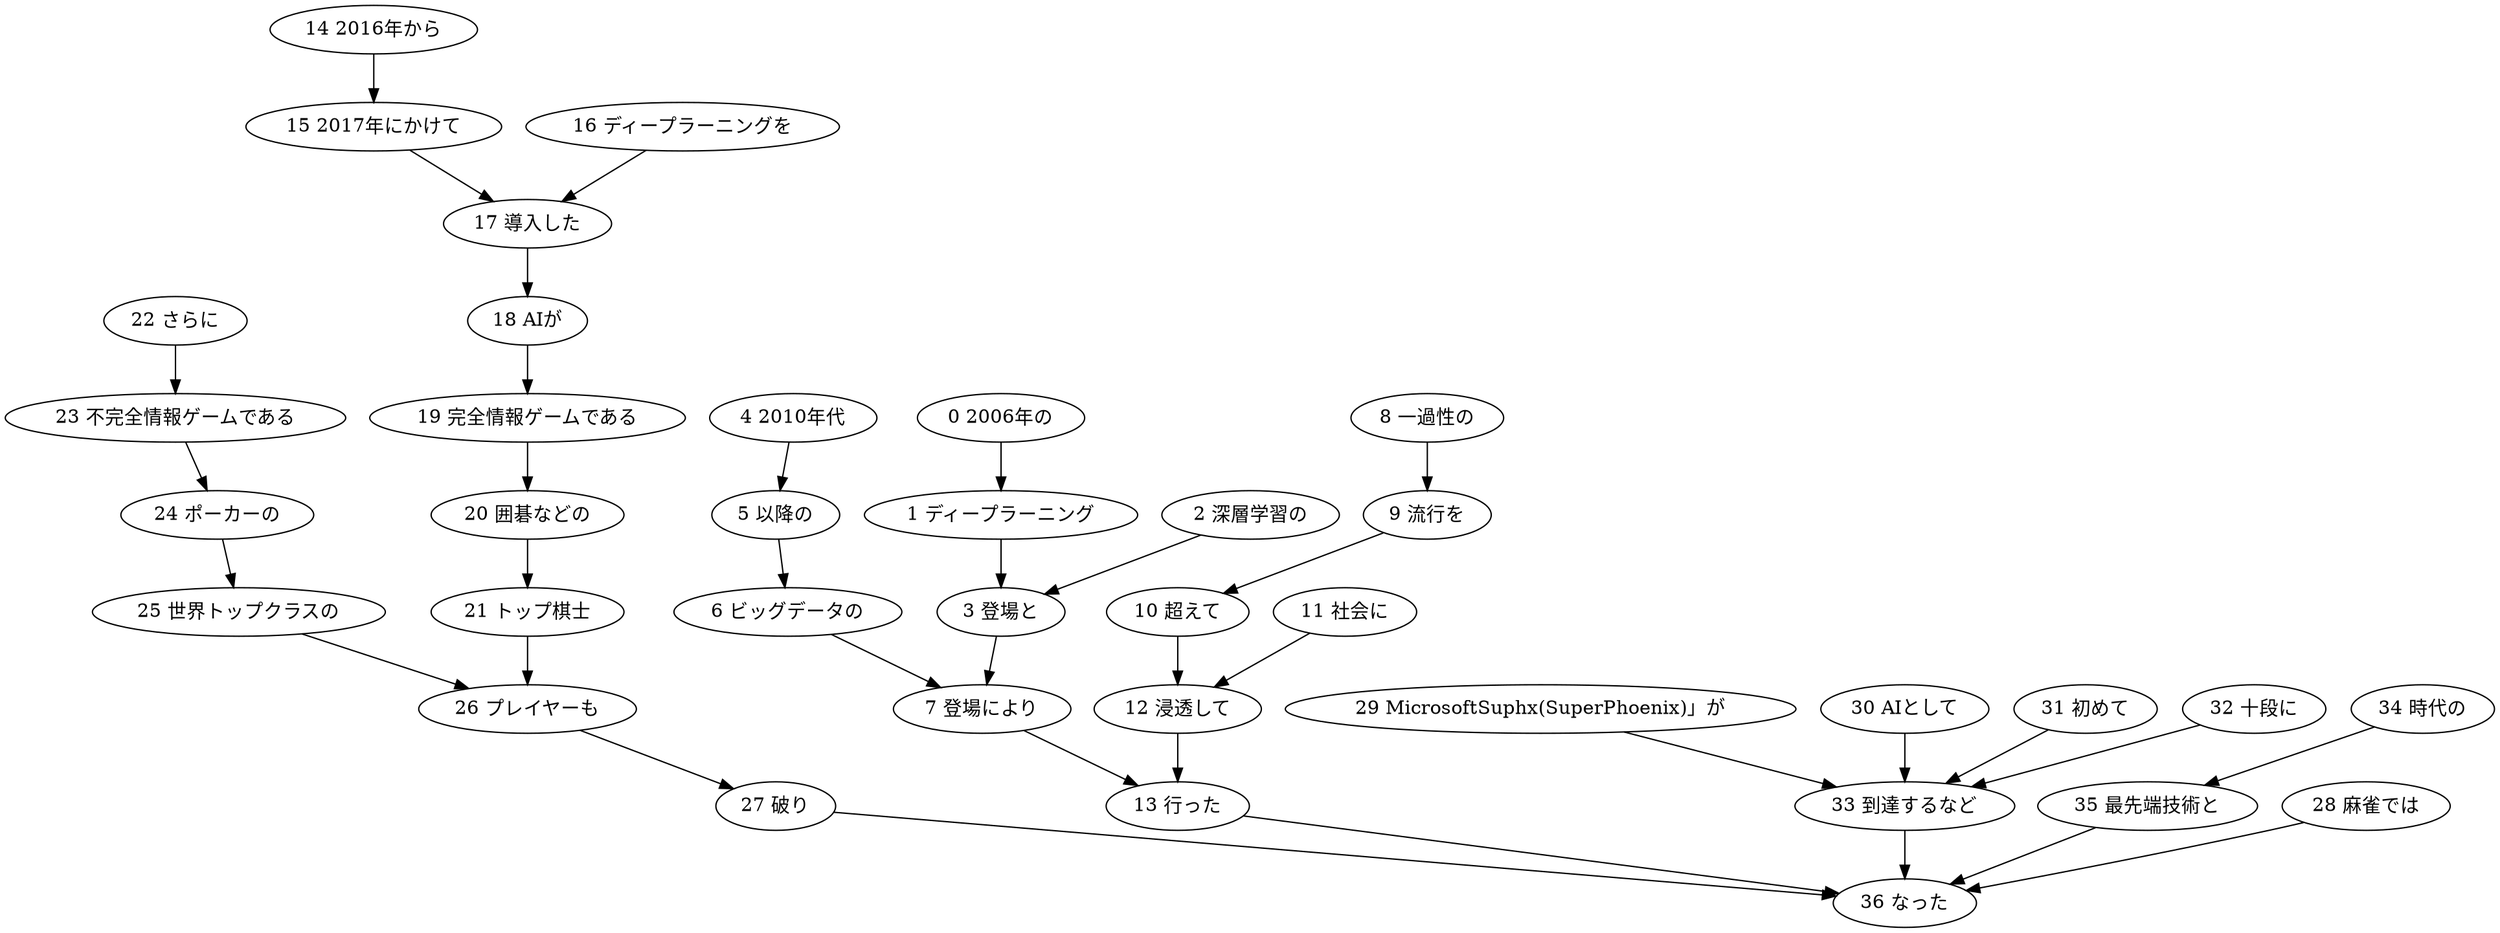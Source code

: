 digraph {
	"0 2006年の"
	"1 ディープラーニング"
	"0 2006年の" -> "1 ディープラーニング"
	"1 ディープラーニング"
	"3 登場と"
	"1 ディープラーニング" -> "3 登場と"
	"2 深層学習の"
	"3 登場と"
	"2 深層学習の" -> "3 登場と"
	"4 2010年代"
	"5 以降の"
	"4 2010年代" -> "5 以降の"
	"5 以降の"
	"6 ビッグデータの"
	"5 以降の" -> "6 ビッグデータの"
	"3 登場と"
	"7 登場により"
	"3 登場と" -> "7 登場により"
	"6 ビッグデータの"
	"7 登場により"
	"6 ビッグデータの" -> "7 登場により"
	"8 一過性の"
	"9 流行を"
	"8 一過性の" -> "9 流行を"
	"9 流行を"
	"10 超えて"
	"9 流行を" -> "10 超えて"
	"10 超えて"
	"12 浸透して"
	"10 超えて" -> "12 浸透して"
	"11 社会に"
	"12 浸透して"
	"11 社会に" -> "12 浸透して"
	"7 登場により"
	"13 行った"
	"7 登場により" -> "13 行った"
	"12 浸透して"
	"13 行った"
	"12 浸透して" -> "13 行った"
	"14 2016年から"
	"15 2017年にかけて"
	"14 2016年から" -> "15 2017年にかけて"
	"15 2017年にかけて"
	"17 導入した"
	"15 2017年にかけて" -> "17 導入した"
	"16 ディープラーニングを"
	"17 導入した"
	"16 ディープラーニングを" -> "17 導入した"
	"17 導入した"
	"18 AIが"
	"17 導入した" -> "18 AIが"
	"18 AIが"
	"19 完全情報ゲームである"
	"18 AIが" -> "19 完全情報ゲームである"
	"19 完全情報ゲームである"
	"20 囲碁などの"
	"19 完全情報ゲームである" -> "20 囲碁などの"
	"20 囲碁などの"
	"21 トップ棋士"
	"20 囲碁などの" -> "21 トップ棋士"
	"22 さらに"
	"23 不完全情報ゲームである"
	"22 さらに" -> "23 不完全情報ゲームである"
	"23 不完全情報ゲームである"
	"24 ポーカーの"
	"23 不完全情報ゲームである" -> "24 ポーカーの"
	"24 ポーカーの"
	"25 世界トップクラスの"
	"24 ポーカーの" -> "25 世界トップクラスの"
	"21 トップ棋士"
	"26 プレイヤーも"
	"21 トップ棋士" -> "26 プレイヤーも"
	"25 世界トップクラスの"
	"26 プレイヤーも"
	"25 世界トップクラスの" -> "26 プレイヤーも"
	"26 プレイヤーも"
	"27 破り"
	"26 プレイヤーも" -> "27 破り"
	"29 MicrosoftSuphx(SuperPhoenix)」が"
	"33 到達するなど"
	"29 MicrosoftSuphx(SuperPhoenix)」が" -> "33 到達するなど"
	"30 AIとして"
	"33 到達するなど"
	"30 AIとして" -> "33 到達するなど"
	"31 初めて"
	"33 到達するなど"
	"31 初めて" -> "33 到達するなど"
	"32 十段に"
	"33 到達するなど"
	"32 十段に" -> "33 到達するなど"
	"34 時代の"
	"35 最先端技術と"
	"34 時代の" -> "35 最先端技術と"
	"13 行った"
	"36 なった"
	"13 行った" -> "36 なった"
	"27 破り"
	"36 なった"
	"27 破り" -> "36 なった"
	"28 麻雀では"
	"36 なった"
	"28 麻雀では" -> "36 なった"
	"33 到達するなど"
	"36 なった"
	"33 到達するなど" -> "36 なった"
	"35 最先端技術と"
	"36 なった"
	"35 最先端技術と" -> "36 なった"
}

